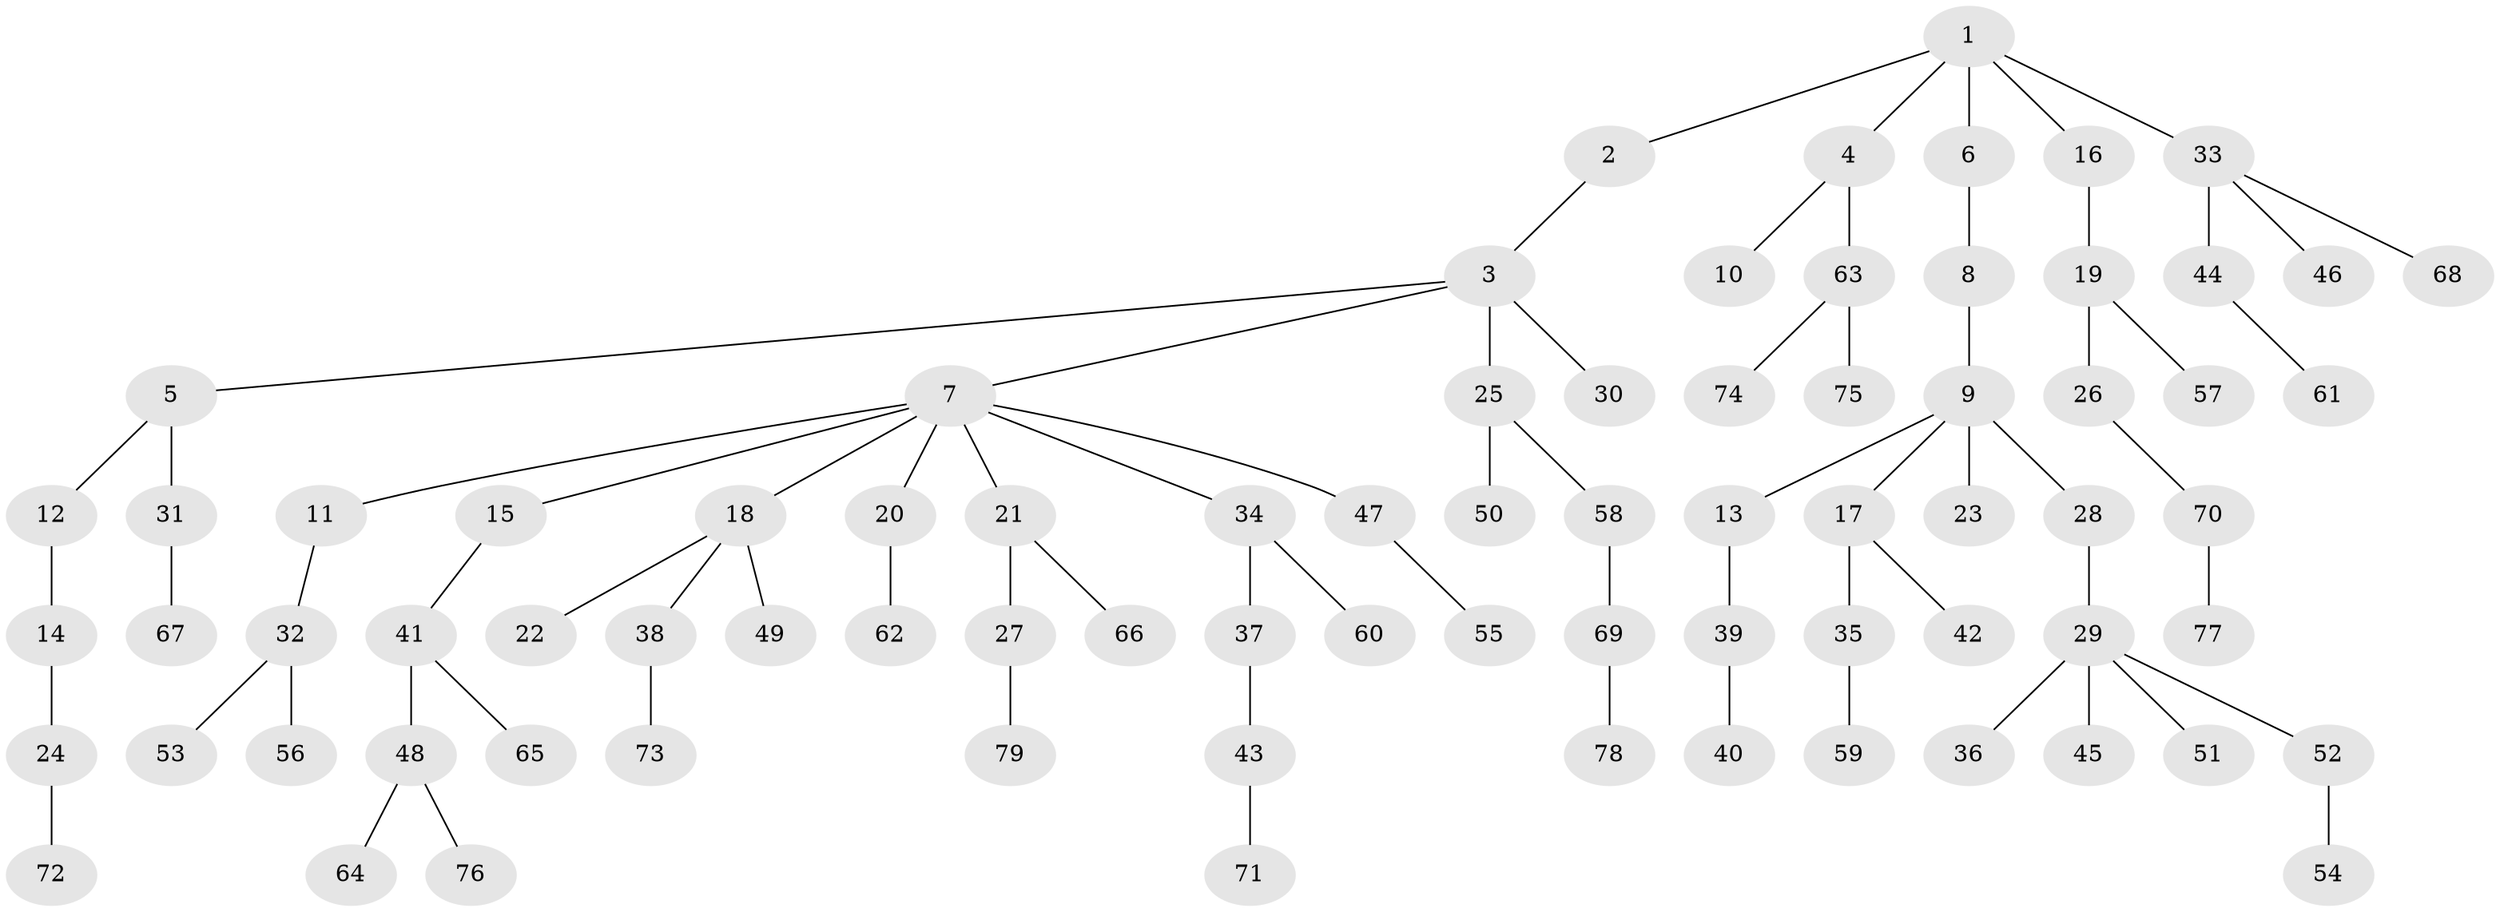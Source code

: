 // Generated by graph-tools (version 1.1) at 2025/02/03/09/25 03:02:23]
// undirected, 79 vertices, 78 edges
graph export_dot {
graph [start="1"]
  node [color=gray90,style=filled];
  1;
  2;
  3;
  4;
  5;
  6;
  7;
  8;
  9;
  10;
  11;
  12;
  13;
  14;
  15;
  16;
  17;
  18;
  19;
  20;
  21;
  22;
  23;
  24;
  25;
  26;
  27;
  28;
  29;
  30;
  31;
  32;
  33;
  34;
  35;
  36;
  37;
  38;
  39;
  40;
  41;
  42;
  43;
  44;
  45;
  46;
  47;
  48;
  49;
  50;
  51;
  52;
  53;
  54;
  55;
  56;
  57;
  58;
  59;
  60;
  61;
  62;
  63;
  64;
  65;
  66;
  67;
  68;
  69;
  70;
  71;
  72;
  73;
  74;
  75;
  76;
  77;
  78;
  79;
  1 -- 2;
  1 -- 4;
  1 -- 6;
  1 -- 16;
  1 -- 33;
  2 -- 3;
  3 -- 5;
  3 -- 7;
  3 -- 25;
  3 -- 30;
  4 -- 10;
  4 -- 63;
  5 -- 12;
  5 -- 31;
  6 -- 8;
  7 -- 11;
  7 -- 15;
  7 -- 18;
  7 -- 20;
  7 -- 21;
  7 -- 34;
  7 -- 47;
  8 -- 9;
  9 -- 13;
  9 -- 17;
  9 -- 23;
  9 -- 28;
  11 -- 32;
  12 -- 14;
  13 -- 39;
  14 -- 24;
  15 -- 41;
  16 -- 19;
  17 -- 35;
  17 -- 42;
  18 -- 22;
  18 -- 38;
  18 -- 49;
  19 -- 26;
  19 -- 57;
  20 -- 62;
  21 -- 27;
  21 -- 66;
  24 -- 72;
  25 -- 50;
  25 -- 58;
  26 -- 70;
  27 -- 79;
  28 -- 29;
  29 -- 36;
  29 -- 45;
  29 -- 51;
  29 -- 52;
  31 -- 67;
  32 -- 53;
  32 -- 56;
  33 -- 44;
  33 -- 46;
  33 -- 68;
  34 -- 37;
  34 -- 60;
  35 -- 59;
  37 -- 43;
  38 -- 73;
  39 -- 40;
  41 -- 48;
  41 -- 65;
  43 -- 71;
  44 -- 61;
  47 -- 55;
  48 -- 64;
  48 -- 76;
  52 -- 54;
  58 -- 69;
  63 -- 74;
  63 -- 75;
  69 -- 78;
  70 -- 77;
}
